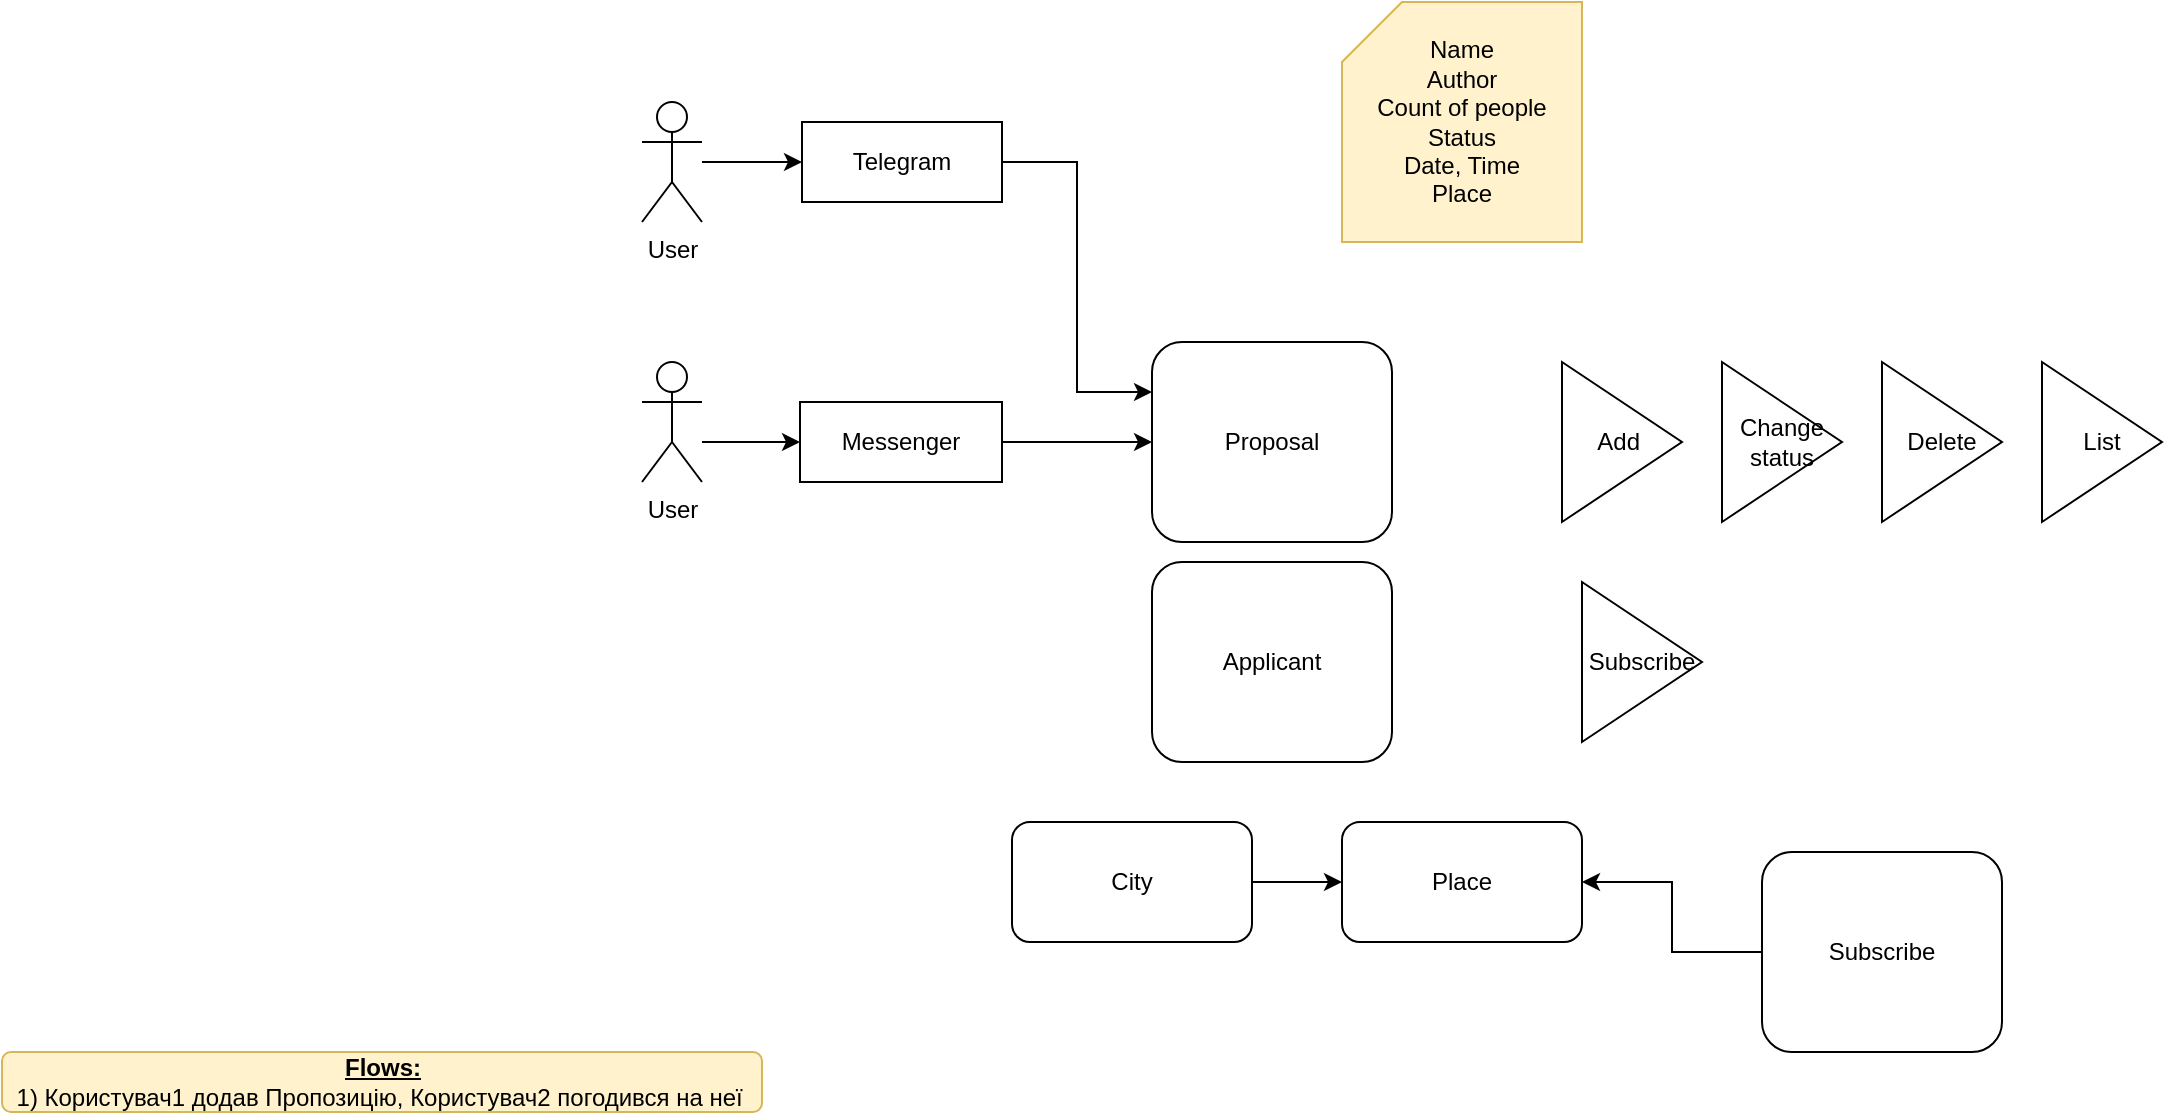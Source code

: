 <mxfile version="14.6.6" type="github">
  <diagram id="XfbLYe7IzF915TAYHEYr" name="Page-1">
    <mxGraphModel dx="2221" dy="774" grid="1" gridSize="10" guides="1" tooltips="1" connect="1" arrows="1" fold="1" page="1" pageScale="1" pageWidth="850" pageHeight="1100" math="0" shadow="0">
      <root>
        <mxCell id="0" />
        <mxCell id="1" parent="0" />
        <mxCell id="n6Sp2NAK7NqwWLI4u37B-1" value="Proposal" style="rounded=1;whiteSpace=wrap;html=1;" parent="1" vertex="1">
          <mxGeometry x="305" y="180" width="120" height="100" as="geometry" />
        </mxCell>
        <mxCell id="KVztMswZeXNyQU55Q4_Z-19" style="edgeStyle=orthogonalEdgeStyle;rounded=0;orthogonalLoop=1;jettySize=auto;html=1;entryX=0;entryY=0.5;entryDx=0;entryDy=0;" parent="1" source="KVztMswZeXNyQU55Q4_Z-1" target="KVztMswZeXNyQU55Q4_Z-15" edge="1">
          <mxGeometry relative="1" as="geometry" />
        </mxCell>
        <mxCell id="KVztMswZeXNyQU55Q4_Z-1" value="User" style="shape=umlActor;verticalLabelPosition=bottom;verticalAlign=top;html=1;outlineConnect=0;" parent="1" vertex="1">
          <mxGeometry x="50" y="60" width="30" height="60" as="geometry" />
        </mxCell>
        <mxCell id="KVztMswZeXNyQU55Q4_Z-5" style="edgeStyle=orthogonalEdgeStyle;rounded=0;orthogonalLoop=1;jettySize=auto;html=1;entryX=0;entryY=0.5;entryDx=0;entryDy=0;" parent="1" source="KVztMswZeXNyQU55Q4_Z-4" target="KVztMswZeXNyQU55Q4_Z-16" edge="1">
          <mxGeometry relative="1" as="geometry">
            <Array as="points">
              <mxPoint x="110" y="230" />
              <mxPoint x="110" y="230" />
            </Array>
          </mxGeometry>
        </mxCell>
        <mxCell id="KVztMswZeXNyQU55Q4_Z-4" value="User" style="shape=umlActor;verticalLabelPosition=bottom;verticalAlign=top;html=1;outlineConnect=0;" parent="1" vertex="1">
          <mxGeometry x="50" y="190" width="30" height="60" as="geometry" />
        </mxCell>
        <mxCell id="KVztMswZeXNyQU55Q4_Z-8" value="Name&lt;br&gt;Author&lt;br&gt;Count of people&lt;br&gt;Status&lt;br&gt;Date, Time&lt;br&gt;Place" style="shape=card;whiteSpace=wrap;html=1;fillColor=#fff2cc;strokeColor=#d6b656;" parent="1" vertex="1">
          <mxGeometry x="400" y="10" width="120" height="120" as="geometry" />
        </mxCell>
        <mxCell id="KVztMswZeXNyQU55Q4_Z-10" value="Add&amp;nbsp;" style="triangle;whiteSpace=wrap;html=1;" parent="1" vertex="1">
          <mxGeometry x="510" y="190" width="60" height="80" as="geometry" />
        </mxCell>
        <mxCell id="KVztMswZeXNyQU55Q4_Z-11" value="Change&lt;br&gt;status" style="triangle;whiteSpace=wrap;html=1;" parent="1" vertex="1">
          <mxGeometry x="590" y="190" width="60" height="80" as="geometry" />
        </mxCell>
        <mxCell id="KVztMswZeXNyQU55Q4_Z-12" value="Delete" style="triangle;whiteSpace=wrap;html=1;" parent="1" vertex="1">
          <mxGeometry x="670" y="190" width="60" height="80" as="geometry" />
        </mxCell>
        <mxCell id="KVztMswZeXNyQU55Q4_Z-13" value="Subscribe" style="triangle;whiteSpace=wrap;html=1;" parent="1" vertex="1">
          <mxGeometry x="520" y="300" width="60" height="80" as="geometry" />
        </mxCell>
        <mxCell id="KVztMswZeXNyQU55Q4_Z-14" value="List" style="triangle;whiteSpace=wrap;html=1;" parent="1" vertex="1">
          <mxGeometry x="750" y="190" width="60" height="80" as="geometry" />
        </mxCell>
        <mxCell id="KVztMswZeXNyQU55Q4_Z-20" style="edgeStyle=orthogonalEdgeStyle;rounded=0;orthogonalLoop=1;jettySize=auto;html=1;entryX=0;entryY=0.25;entryDx=0;entryDy=0;" parent="1" source="KVztMswZeXNyQU55Q4_Z-15" target="n6Sp2NAK7NqwWLI4u37B-1" edge="1">
          <mxGeometry relative="1" as="geometry" />
        </mxCell>
        <mxCell id="KVztMswZeXNyQU55Q4_Z-15" value="Telegram" style="rounded=0;whiteSpace=wrap;html=1;" parent="1" vertex="1">
          <mxGeometry x="130" y="70" width="100" height="40" as="geometry" />
        </mxCell>
        <mxCell id="KVztMswZeXNyQU55Q4_Z-22" style="edgeStyle=orthogonalEdgeStyle;rounded=0;orthogonalLoop=1;jettySize=auto;html=1;entryX=0;entryY=0.5;entryDx=0;entryDy=0;" parent="1" source="KVztMswZeXNyQU55Q4_Z-16" target="n6Sp2NAK7NqwWLI4u37B-1" edge="1">
          <mxGeometry relative="1" as="geometry" />
        </mxCell>
        <mxCell id="KVztMswZeXNyQU55Q4_Z-16" value="Messenger" style="rounded=0;whiteSpace=wrap;html=1;" parent="1" vertex="1">
          <mxGeometry x="129" y="210" width="101" height="40" as="geometry" />
        </mxCell>
        <mxCell id="L2a3OnVKFjJWhFTSczmQ-3" style="edgeStyle=orthogonalEdgeStyle;rounded=0;orthogonalLoop=1;jettySize=auto;html=1;" edge="1" parent="1" source="9MWAO0Z5Tc8hNkBbrKQH-2" target="9MWAO0Z5Tc8hNkBbrKQH-3">
          <mxGeometry relative="1" as="geometry" />
        </mxCell>
        <mxCell id="9MWAO0Z5Tc8hNkBbrKQH-2" value="City" style="rounded=1;whiteSpace=wrap;html=1;" parent="1" vertex="1">
          <mxGeometry x="235" y="420" width="120" height="60" as="geometry" />
        </mxCell>
        <mxCell id="9MWAO0Z5Tc8hNkBbrKQH-3" value="Place" style="rounded=1;whiteSpace=wrap;html=1;" parent="1" vertex="1">
          <mxGeometry x="400" y="420" width="120" height="60" as="geometry" />
        </mxCell>
        <mxCell id="9MWAO0Z5Tc8hNkBbrKQH-4" value="&lt;b&gt;&lt;u&gt;Flows:&lt;/u&gt;&lt;/b&gt;&lt;br&gt;1) Користувач1 додав Пропозицію, Користувач2 погодився на неї&amp;nbsp;" style="text;html=1;resizable=0;autosize=1;align=center;verticalAlign=middle;points=[];fillColor=#fff2cc;strokeColor=#d6b656;rounded=1;sketch=0;glass=0;" parent="1" vertex="1">
          <mxGeometry x="-270" y="535" width="380" height="30" as="geometry" />
        </mxCell>
        <mxCell id="L2a3OnVKFjJWhFTSczmQ-4" style="edgeStyle=orthogonalEdgeStyle;rounded=0;orthogonalLoop=1;jettySize=auto;html=1;entryX=1;entryY=0.5;entryDx=0;entryDy=0;" edge="1" parent="1" source="L2a3OnVKFjJWhFTSczmQ-1" target="9MWAO0Z5Tc8hNkBbrKQH-3">
          <mxGeometry relative="1" as="geometry" />
        </mxCell>
        <mxCell id="L2a3OnVKFjJWhFTSczmQ-1" value="Subscribe" style="rounded=1;whiteSpace=wrap;html=1;" vertex="1" parent="1">
          <mxGeometry x="610" y="435" width="120" height="100" as="geometry" />
        </mxCell>
        <mxCell id="L2a3OnVKFjJWhFTSczmQ-5" value="Applicant" style="rounded=1;whiteSpace=wrap;html=1;" vertex="1" parent="1">
          <mxGeometry x="305" y="290" width="120" height="100" as="geometry" />
        </mxCell>
      </root>
    </mxGraphModel>
  </diagram>
</mxfile>
